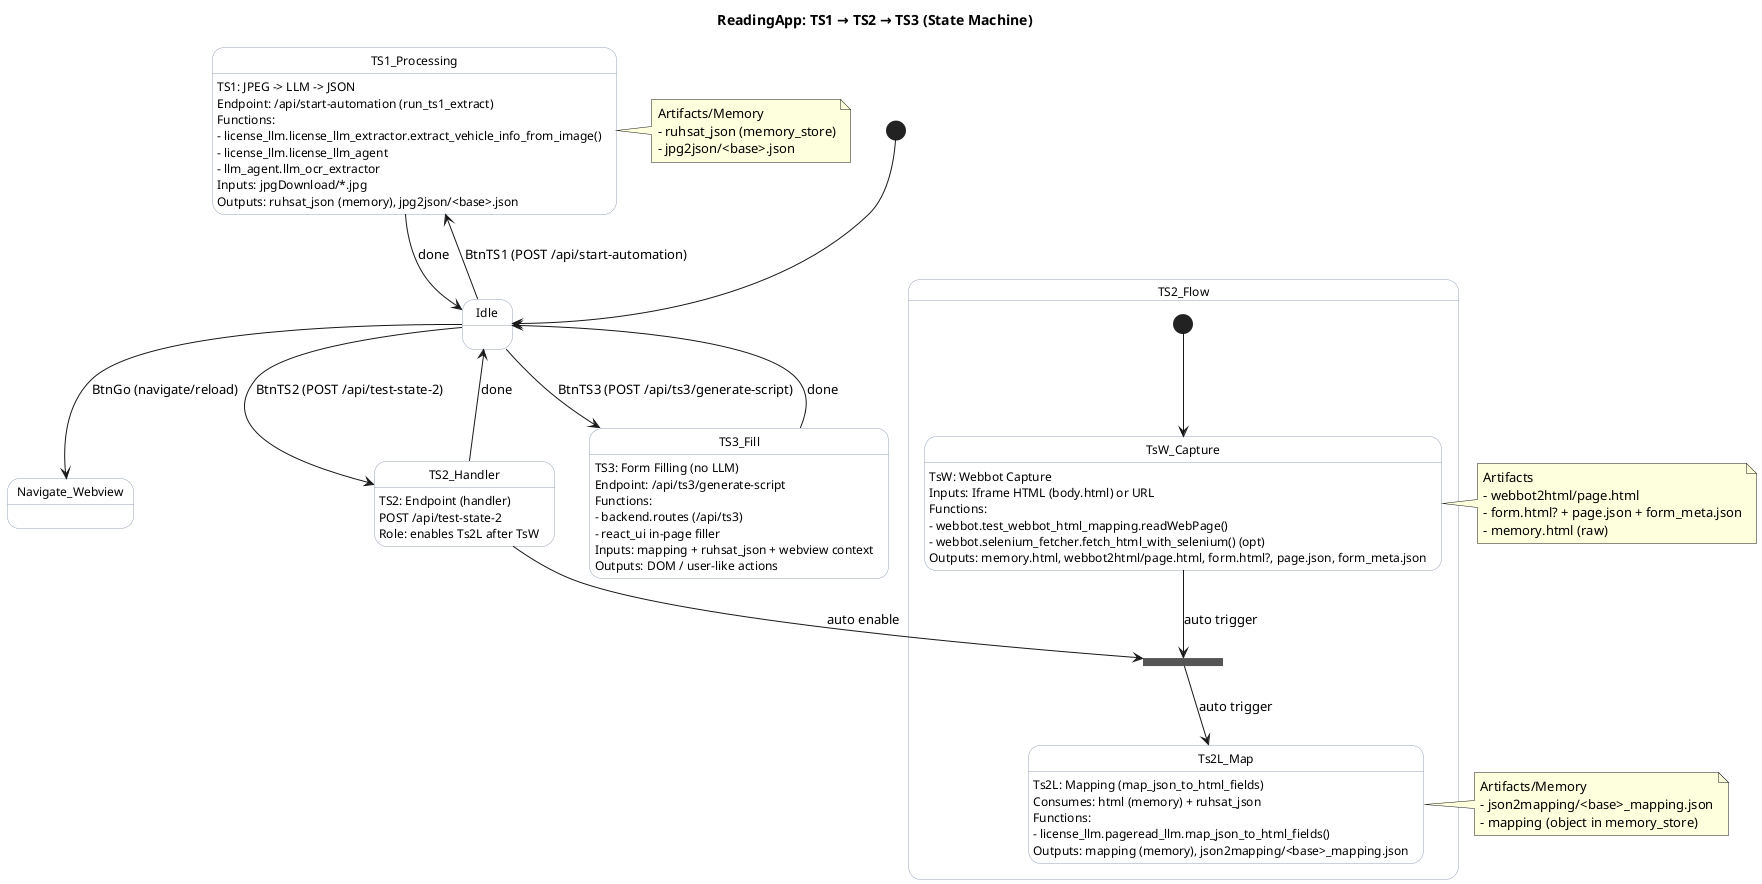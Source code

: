 @startuml ts1_ts2_ts3_flow_state
title ReadingApp: TS1 → TS2 → TS3 (State Machine)

skinparam defaultFontName "Segoe UI"
skinparam state {
  BackgroundColor White
  BorderColor #94a3b8
  FontSize 12
}

[*] --> Idle

state Idle {
}

' UI triggers (buttons)
Idle --> Navigate_Webview : BtnGo (navigate/reload)
Idle --> TS1_Processing : BtnTS1 (POST /api/start-automation)
Idle --> TS2_Handler : BtnTS2 (POST /api/test-state-2)
Idle --> TS3_Fill : BtnTS3 (POST /api/ts3/generate-script)

state Navigate_Webview <<navigate>> {
}

state TS1_Processing <<extract>> {
}

TS1_Processing : TS1: JPEG -> LLM -> JSON\nEndpoint: /api/start-automation (run_ts1_extract)
TS1_Processing : Functions:\n- license_llm.license_llm_extractor.extract_vehicle_info_from_image()\n- license_llm.license_llm_agent\n- llm_agent.llm_ocr_extractor
TS1_Processing : Inputs: jpgDownload/*.jpg\nOutputs: ruhsat_json (memory), jpg2json/<base>.json
TS1_Processing --> Idle : done

' TS2 composite flow (TsW capture + gated Ts2L mapping)
state TS2_Flow {
  [*] --> TsW_Capture
  state TsW_Capture <<capture>> {
  }
  state Ts2L_Map <<map>> {
  }
  state Gate_TS2 <<join>>

  ' Webbot capture produces HTML and artifacts
  TsW_Capture : TsW: Webbot Capture\nInputs: Iframe HTML (body.html) or URL
  TsW_Capture : Functions:\n- webbot.test_webbot_html_mapping.readWebPage()\n- webbot.selenium_fetcher.fetch_html_with_selenium() (opt)
  TsW_Capture : Outputs: memory.html, webbot2html/page.html, form.html?, page.json, form_meta.json

  ' Mapping step consumes html + ruhsat_json
  Ts2L_Map : Ts2L: Mapping (map_json_to_html_fields)\nConsumes: html (memory) + ruhsat_json
  Ts2L_Map : Functions:\n- license_llm.pageread_llm.map_json_to_html_fields()
  Ts2L_Map : Outputs: mapping (memory), json2mapping/<base>_mapping.json

  ' Gating: Ts2L runs only after handler enabled AND capture done
  TsW_Capture --> Gate_TS2 : auto trigger
  Gate_TS2 --> Ts2L_Map : auto trigger
}

state TS2_Handler <<handler>> {
}

TS2_Handler : TS2: Endpoint (handler)\nPOST /api/test-state-2\nRole: enables Ts2L after TsW
TS2_Handler --> Gate_TS2 : auto enable
TS2_Handler --> Idle : done

' TS3 filling
state TS3_Fill <<fill>> {
}

TS3_Fill : TS3: Form Filling (no LLM)\nEndpoint: /api/ts3/generate-script
TS3_Fill : Functions:\n- backend.routes (/api/ts3)\n- react_ui in-page filler
TS3_Fill : Inputs: mapping + ruhsat_json + webview context\nOutputs: DOM / user-like actions
TS3_Fill --> Idle : done

' Notes for data stores / artifacts
note right of TS1_Processing
Artifacts/Memory
- ruhsat_json (memory_store)
- jpg2json/<base>.json
end note

note right of TsW_Capture
Artifacts
- webbot2html/page.html
- form.html? + page.json + form_meta.json
- memory.html (raw)
end note

note right of Ts2L_Map
Artifacts/Memory
- json2mapping/<base>_mapping.json
- mapping (object in memory_store)
end note

@enduml

